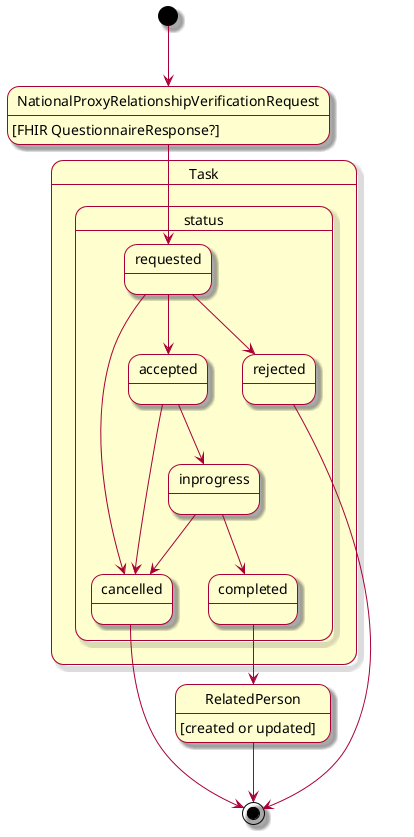 @startuml

skin rose

[*] --> NationalProxyRelationshipVerificationRequest
NationalProxyRelationshipVerificationRequest --> Task.status.requested
Task.status.requested --> Task.status.accepted
Task.status.requested --> Task.status.rejected
Task.status.accepted --> Task.status.inprogress
Task.status.accepted --> Task.status.cancelled
Task.status.inprogress --> Task.status.completed
Task.status.inprogress --> Task.status.cancelled
Task.status.requested --> Task.status.cancelled
Task.status.completed --> RelatedPerson
Task.status.rejected --> [*]
Task.status.cancelled --> [*]
RelatedPerson --> [*]

RelatedPerson : [created or updated]
NationalProxyRelationshipVerificationRequest : [FHIR QuestionnaireResponse?]

@enduml
